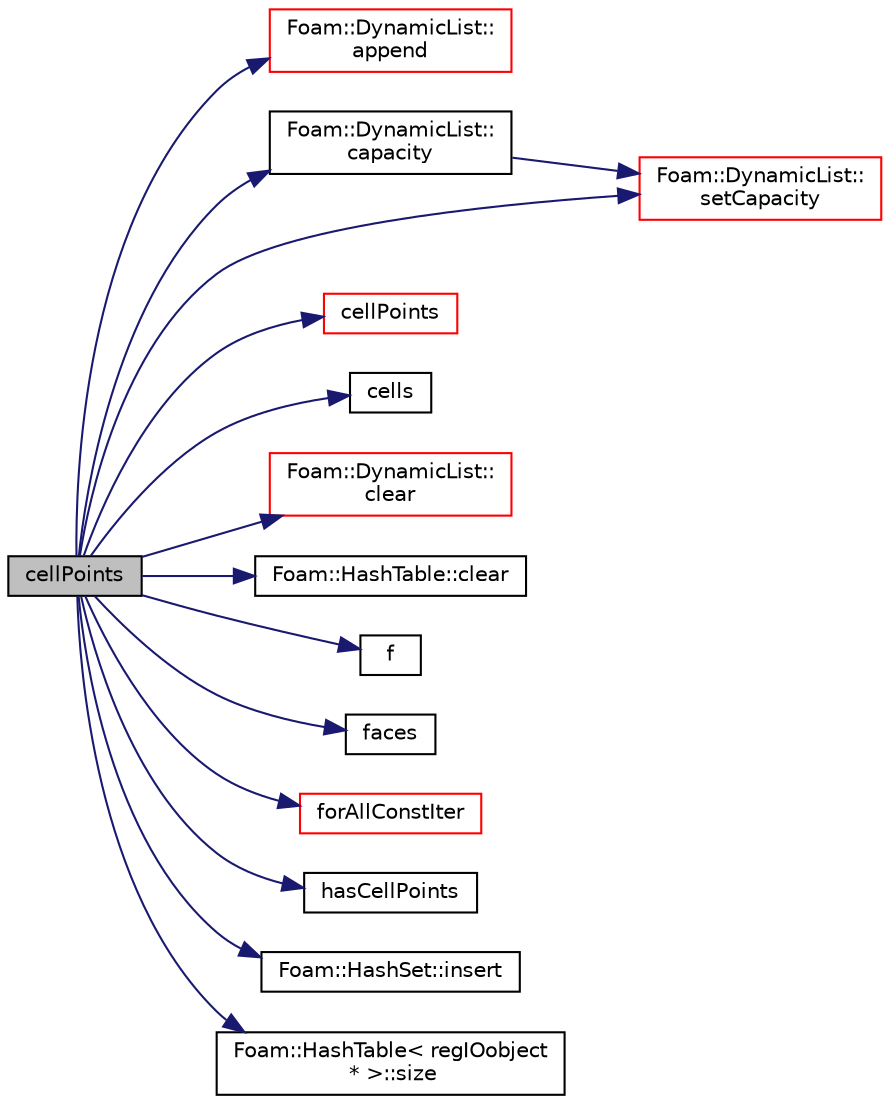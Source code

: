 digraph "cellPoints"
{
  bgcolor="transparent";
  edge [fontname="Helvetica",fontsize="10",labelfontname="Helvetica",labelfontsize="10"];
  node [fontname="Helvetica",fontsize="10",shape=record];
  rankdir="LR";
  Node1 [label="cellPoints",height=0.2,width=0.4,color="black", fillcolor="grey75", style="filled", fontcolor="black"];
  Node1 -> Node2 [color="midnightblue",fontsize="10",style="solid",fontname="Helvetica"];
  Node2 [label="Foam::DynamicList::\lappend",height=0.2,width=0.4,color="red",URL="$a00613.html#a7b67b42af715604376ad63a681dee6d8",tooltip="Append an element at the end of the list. "];
  Node1 -> Node3 [color="midnightblue",fontsize="10",style="solid",fontname="Helvetica"];
  Node3 [label="Foam::DynamicList::\lcapacity",height=0.2,width=0.4,color="black",URL="$a00613.html#ae1423bc22aed311d9d6a1f64edd40428",tooltip="Size of the underlying storage. "];
  Node3 -> Node4 [color="midnightblue",fontsize="10",style="solid",fontname="Helvetica"];
  Node4 [label="Foam::DynamicList::\lsetCapacity",height=0.2,width=0.4,color="red",URL="$a00613.html#a3769bf93f15609625d62b693c566bcd1",tooltip="Alter the size of the underlying storage. "];
  Node1 -> Node5 [color="midnightblue",fontsize="10",style="solid",fontname="Helvetica"];
  Node5 [label="cellPoints",height=0.2,width=0.4,color="red",URL="$a02008.html#a7a21cd2cc265620ad74eb90bd39e17b3"];
  Node1 -> Node6 [color="midnightblue",fontsize="10",style="solid",fontname="Helvetica"];
  Node6 [label="cells",height=0.2,width=0.4,color="black",URL="$a02008.html#a5838384c0cea399b56339f30bc8558ab"];
  Node1 -> Node7 [color="midnightblue",fontsize="10",style="solid",fontname="Helvetica"];
  Node7 [label="Foam::DynamicList::\lclear",height=0.2,width=0.4,color="red",URL="$a00613.html#ac8bb3912a3ce86b15842e79d0b421204",tooltip="Clear the addressed list, i.e. set the size to zero. "];
  Node1 -> Node8 [color="midnightblue",fontsize="10",style="solid",fontname="Helvetica"];
  Node8 [label="Foam::HashTable::clear",height=0.2,width=0.4,color="black",URL="$a00997.html#ac8bb3912a3ce86b15842e79d0b421204",tooltip="Clear all entries from table. "];
  Node1 -> Node9 [color="midnightblue",fontsize="10",style="solid",fontname="Helvetica"];
  Node9 [label="f",height=0.2,width=0.4,color="black",URL="$a04026.html#a888be93833ac7a23170555c69c690288"];
  Node1 -> Node10 [color="midnightblue",fontsize="10",style="solid",fontname="Helvetica"];
  Node10 [label="faces",height=0.2,width=0.4,color="black",URL="$a02008.html#a23ca4b0f5e216674cd6bdd98aa90563e",tooltip="Return faces. "];
  Node1 -> Node11 [color="midnightblue",fontsize="10",style="solid",fontname="Helvetica"];
  Node11 [label="forAllConstIter",height=0.2,width=0.4,color="red",URL="$a03057.html#ae21e2836509b0fa7f7cedf6493b11b09"];
  Node1 -> Node12 [color="midnightblue",fontsize="10",style="solid",fontname="Helvetica"];
  Node12 [label="hasCellPoints",height=0.2,width=0.4,color="black",URL="$a02008.html#aec0cb97ba7f9f6eb0ff42cff92f1fa11"];
  Node1 -> Node13 [color="midnightblue",fontsize="10",style="solid",fontname="Helvetica"];
  Node13 [label="Foam::HashSet::insert",height=0.2,width=0.4,color="black",URL="$a00995.html#a49f0753d9652681fc3a81f59951a0ad7",tooltip="Insert a new entry. "];
  Node1 -> Node4 [color="midnightblue",fontsize="10",style="solid",fontname="Helvetica"];
  Node1 -> Node14 [color="midnightblue",fontsize="10",style="solid",fontname="Helvetica"];
  Node14 [label="Foam::HashTable\< regIOobject\l * \>::size",height=0.2,width=0.4,color="black",URL="$a00997.html#a723361dc2020160f5492e8fe2d09fa44",tooltip="Return number of elements in table. "];
}
